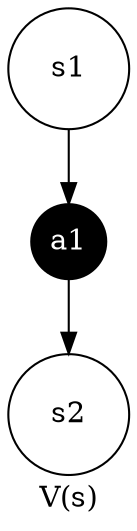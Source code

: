 digraph mc_vs {
    graph [dpi=300];
    label="V(s)"

    s1 [label="s1", width=0.8, fontcolor="black", fillcolor="white", style="filled", shape="circle", fixedsize="true"]
    s2 [label="s2", width=0.8, fontcolor="black", fillcolor="white", style="filled", shape="circle", fixedsize="true"]
    a1 [label="a1", width=0.5, fontcolor="white", fillcolor="black", style="filled", shape="circle", fixedsize="true"]
    rankdir = "TB"

    s1 -> a1
    a1 -> s2
}